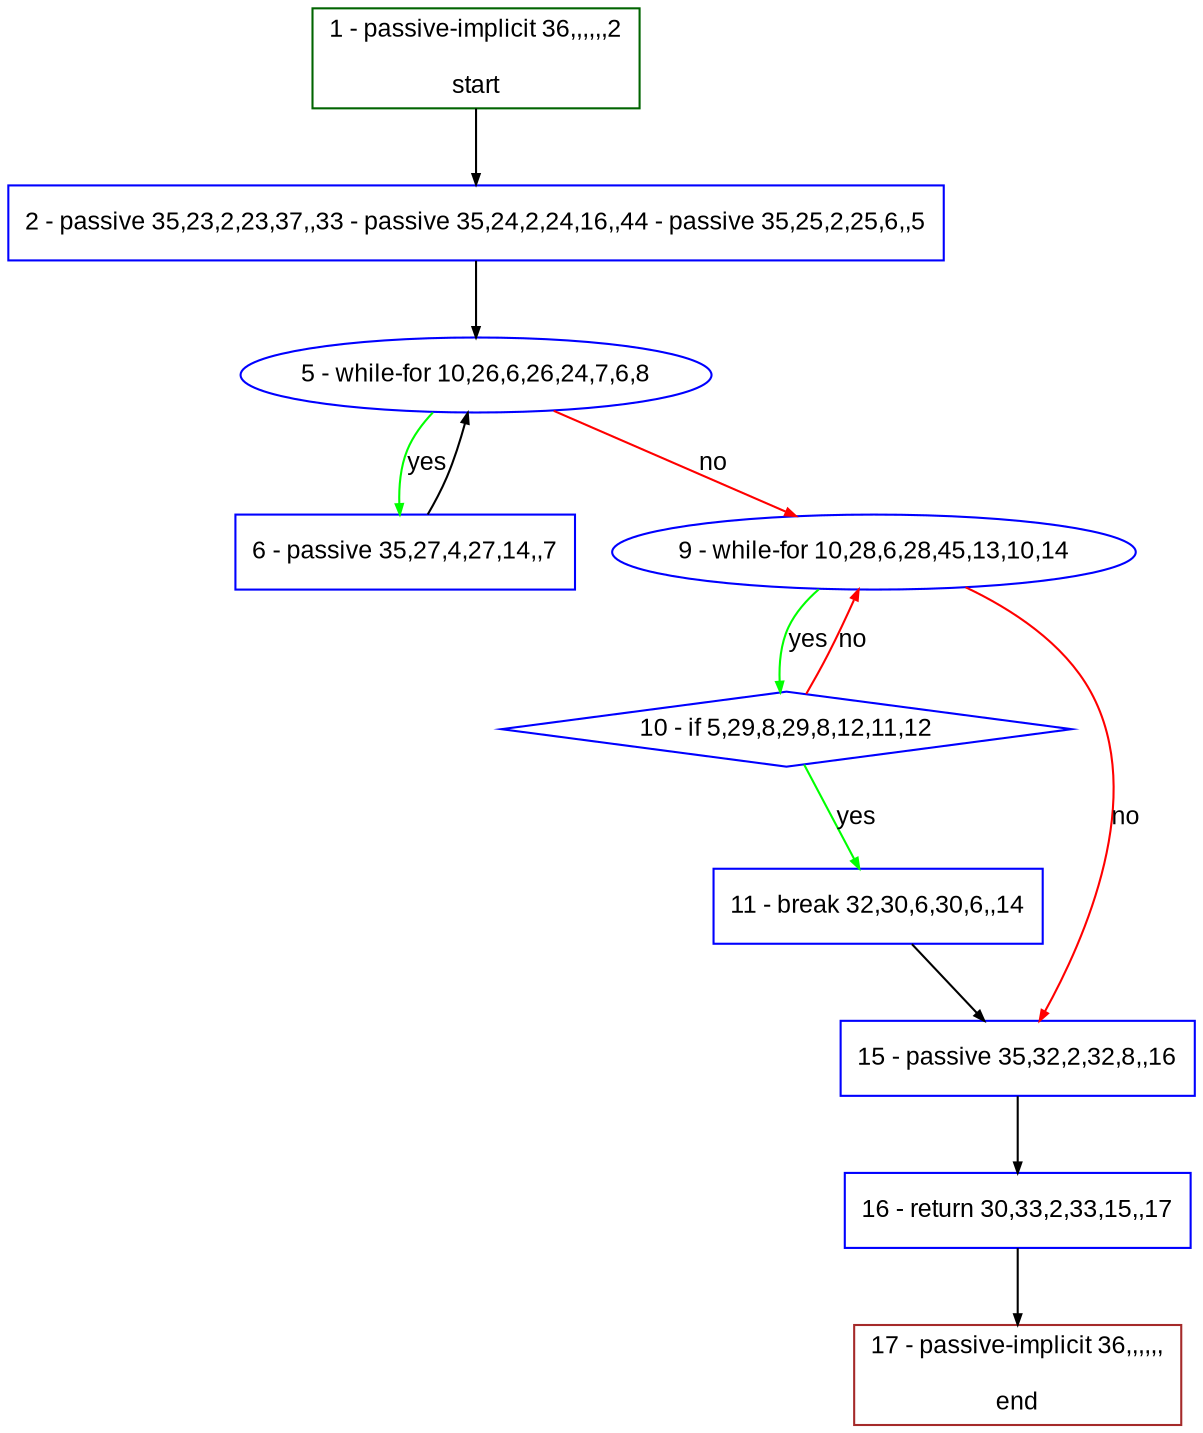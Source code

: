 digraph "" {
  graph [pack="true", label="", fontsize="12", packmode="clust", fontname="Arial", fillcolor="#FFFFCC", bgcolor="white", style="rounded,filled", compound="true"];
  node [node_initialized="no", label="", color="grey", fontsize="12", fillcolor="white", fontname="Arial", style="filled", shape="rectangle", compound="true", fixedsize="false"];
  edge [fontcolor="black", arrowhead="normal", arrowtail="none", arrowsize="0.5", ltail="", label="", color="black", fontsize="12", lhead="", fontname="Arial", dir="forward", compound="true"];
  __N1 [label="2 - passive 35,23,2,23,37,,33 - passive 35,24,2,24,16,,44 - passive 35,25,2,25,6,,5", color="#0000ff", fillcolor="#ffffff", style="filled", shape="box"];
  __N2 [label="1 - passive-implicit 36,,,,,,2\n\nstart", color="#006400", fillcolor="#ffffff", style="filled", shape="box"];
  __N3 [label="5 - while-for 10,26,6,26,24,7,6,8", color="#0000ff", fillcolor="#ffffff", style="filled", shape="oval"];
  __N4 [label="6 - passive 35,27,4,27,14,,7", color="#0000ff", fillcolor="#ffffff", style="filled", shape="box"];
  __N5 [label="9 - while-for 10,28,6,28,45,13,10,14", color="#0000ff", fillcolor="#ffffff", style="filled", shape="oval"];
  __N6 [label="10 - if 5,29,8,29,8,12,11,12", color="#0000ff", fillcolor="#ffffff", style="filled", shape="diamond"];
  __N7 [label="15 - passive 35,32,2,32,8,,16", color="#0000ff", fillcolor="#ffffff", style="filled", shape="box"];
  __N8 [label="11 - break 32,30,6,30,6,,14", color="#0000ff", fillcolor="#ffffff", style="filled", shape="box"];
  __N9 [label="16 - return 30,33,2,33,15,,17", color="#0000ff", fillcolor="#ffffff", style="filled", shape="box"];
  __N10 [label="17 - passive-implicit 36,,,,,,\n\nend", color="#a52a2a", fillcolor="#ffffff", style="filled", shape="box"];
  __N2 -> __N1 [arrowhead="normal", arrowtail="none", color="#000000", label="", dir="forward"];
  __N1 -> __N3 [arrowhead="normal", arrowtail="none", color="#000000", label="", dir="forward"];
  __N3 -> __N4 [arrowhead="normal", arrowtail="none", color="#00ff00", label="yes", dir="forward"];
  __N4 -> __N3 [arrowhead="normal", arrowtail="none", color="#000000", label="", dir="forward"];
  __N3 -> __N5 [arrowhead="normal", arrowtail="none", color="#ff0000", label="no", dir="forward"];
  __N5 -> __N6 [arrowhead="normal", arrowtail="none", color="#00ff00", label="yes", dir="forward"];
  __N6 -> __N5 [arrowhead="normal", arrowtail="none", color="#ff0000", label="no", dir="forward"];
  __N5 -> __N7 [arrowhead="normal", arrowtail="none", color="#ff0000", label="no", dir="forward"];
  __N6 -> __N8 [arrowhead="normal", arrowtail="none", color="#00ff00", label="yes", dir="forward"];
  __N8 -> __N7 [arrowhead="normal", arrowtail="none", color="#000000", label="", dir="forward"];
  __N7 -> __N9 [arrowhead="normal", arrowtail="none", color="#000000", label="", dir="forward"];
  __N9 -> __N10 [arrowhead="normal", arrowtail="none", color="#000000", label="", dir="forward"];
}
